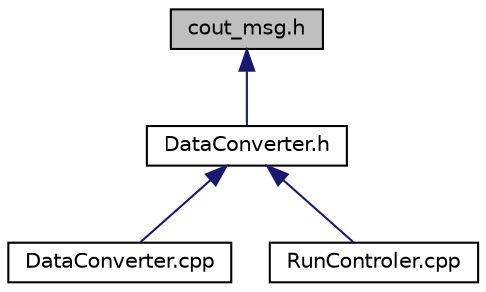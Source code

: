 digraph "cout_msg.h"
{
 // LATEX_PDF_SIZE
  edge [fontname="Helvetica",fontsize="10",labelfontname="Helvetica",labelfontsize="10"];
  node [fontname="Helvetica",fontsize="10",shape=record];
  Node1 [label="cout_msg.h",height=0.2,width=0.4,color="black", fillcolor="grey75", style="filled", fontcolor="black",tooltip="Defines and colorizes the output stream."];
  Node1 -> Node2 [dir="back",color="midnightblue",fontsize="10",style="solid"];
  Node2 [label="DataConverter.h",height=0.2,width=0.4,color="black", fillcolor="white", style="filled",URL="$DataConverter_8h.html",tooltip="Header file for DataConverter class."];
  Node2 -> Node3 [dir="back",color="midnightblue",fontsize="10",style="solid"];
  Node3 [label="DataConverter.cpp",height=0.2,width=0.4,color="black", fillcolor="white", style="filled",URL="$DataConverter_8cpp.html",tooltip="The source file for DataConverter.h."];
  Node2 -> Node4 [dir="back",color="midnightblue",fontsize="10",style="solid"];
  Node4 [label="RunControler.cpp",height=0.2,width=0.4,color="black", fillcolor="white", style="filled",URL="$RunControler_8cpp.html",tooltip="main()"];
}
